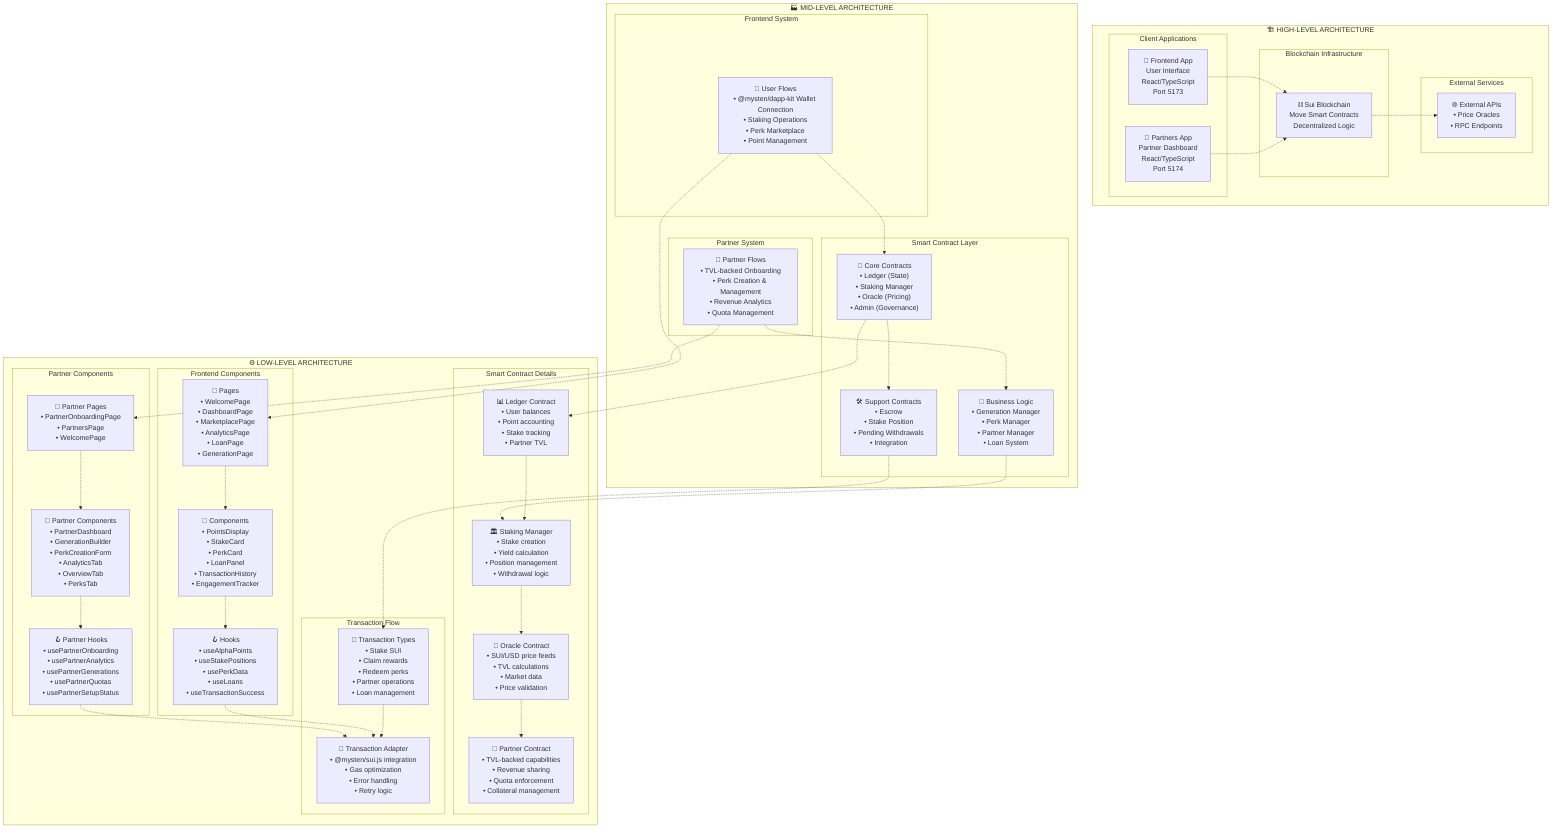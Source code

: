 graph TB
    subgraph "🏗️ HIGH-LEVEL ARCHITECTURE"
        subgraph "Client Applications"
            FRONTEND["👤 Frontend App<br/>User Interface<br/>React/TypeScript<br/>Port 5173"]
            PARTNERS["🤝 Partners App<br/>Partner Dashboard<br/>React/TypeScript<br/>Port 5174"]
        end
        
        subgraph "Blockchain Infrastructure"
            BLOCKCHAIN["⛓️ Sui Blockchain<br/>Move Smart Contracts<br/>Decentralized Logic"]
        end
        
        subgraph "External Services"
            SERVICES["🌐 External APIs<br/>• Price Oracles<br/>• RPC Endpoints"]
        end
    end
    
    subgraph "🏭 MID-LEVEL ARCHITECTURE"
        subgraph "Frontend System"
            USER_FLOWS["👤 User Flows<br/>• @mysten/dapp-kit Wallet Connection<br/>• Staking Operations<br/>• Perk Marketplace<br/>• Point Management"]
        end
        
        subgraph "Partner System"
            PARTNER_FLOWS["🤝 Partner Flows<br/>• TVL-backed Onboarding<br/>• Perk Creation & Management<br/>• Revenue Analytics<br/>• Quota Management"]
        end
        
        subgraph "Smart Contract Layer"
            CORE_CONTRACTS["🔐 Core Contracts<br/>• Ledger (State)<br/>• Staking Manager<br/>• Oracle (Pricing)<br/>• Admin (Governance)"]
            
            BUSINESS_LOGIC["💼 Business Logic<br/>• Generation Manager<br/>• Perk Manager<br/>• Partner Manager<br/>• Loan System"]
            
            SUPPORT_CONTRACTS["🛠️ Support Contracts<br/>• Escrow<br/>• Stake Position<br/>• Pending Withdrawals<br/>• Integration"]
        end
    end
    
    subgraph "⚙️ LOW-LEVEL ARCHITECTURE"
        subgraph "Frontend Components"
            FE_PAGES["📄 Pages<br/>• WelcomePage<br/>• DashboardPage<br/>• MarketplacePage<br/>• AnalyticsPage<br/>• LoanPage<br/>• GenerationPage"]
            
            FE_COMPONENTS["🧩 Components<br/>• PointsDisplay<br/>• StakeCard<br/>• PerkCard<br/>• LoanPanel<br/>• TransactionHistory<br/>• EngagementTracker"]
            
            FE_HOOKS["🪝 Hooks<br/>• useAlphaPoints<br/>• useStakePositions<br/>• usePerkData<br/>• useLoans<br/>• useTransactionSuccess"]
        end
        
        subgraph "Partner Components"
            PARTNER_PAGES["📄 Partner Pages<br/>• PartnerOnboardingPage<br/>• PartnersPage<br/>• WelcomePage"]
            
            PARTNER_COMPONENTS["🧩 Partner Components<br/>• PartnerDashboard<br/>• GenerationBuilder<br/>• PerkCreationForm<br/>• AnalyticsTab<br/>• OverviewTab<br/>• PerksTab"]
            
            PARTNER_HOOKS["🪝 Partner Hooks<br/>• usePartnerOnboarding<br/>• usePartnerAnalytics<br/>• usePartnerGenerations<br/>• usePartnerQuotas<br/>• usePartnerSetupStatus"]
        end
        
        subgraph "Smart Contract Details"
            LEDGER_DETAIL["📊 Ledger Contract<br/>• User balances<br/>• Point accounting<br/>• Stake tracking<br/>• Partner TVL"]
            
            STAKING_DETAIL["🏛️ Staking Manager<br/>• Stake creation<br/>• Yield calculation<br/>• Position management<br/>• Withdrawal logic"]
            
            ORACLE_DETAIL["🔮 Oracle Contract<br/>• SUI/USD price feeds<br/>• TVL calculations<br/>• Market data<br/>• Price validation"]
            
            PARTNER_DETAIL["🤝 Partner Contract<br/>• TVL-backed capabilities<br/>• Revenue sharing<br/>• Quota enforcement<br/>• Collateral management"]
        end
        
        subgraph "Transaction Flow"
            TX_FLOW["💸 Transaction Types<br/>• Stake SUI<br/>• Claim rewards<br/>• Redeem perks<br/>• Partner operations<br/>• Loan management"]
            
            TX_ADAPTER["🔄 Transaction Adapter<br/>• @mysten/sui.js integration<br/>• Gas optimization<br/>• Error handling<br/>• Retry logic"]
        end
    end
    
    %% High-Level Connections
    FRONTEND -.-> BLOCKCHAIN
    PARTNERS -.-> BLOCKCHAIN
    BLOCKCHAIN -.-> SERVICES
    
    %% Mid-Level Connections
    USER_FLOWS -.-> CORE_CONTRACTS
    PARTNER_FLOWS -.-> BUSINESS_LOGIC
    CORE_CONTRACTS -.-> SUPPORT_CONTRACTS
    
    %% Low-Level Connections
    FE_PAGES -.-> FE_COMPONENTS
    FE_COMPONENTS -.-> FE_HOOKS
    PARTNER_PAGES -.-> PARTNER_COMPONENTS
    PARTNER_COMPONENTS -.-> PARTNER_HOOKS
    
    LEDGER_DETAIL -.-> STAKING_DETAIL
    STAKING_DETAIL -.-> ORACLE_DETAIL
    ORACLE_DETAIL -.-> PARTNER_DETAIL
    
    TX_FLOW -.-> TX_ADAPTER
    FE_HOOKS -.-> TX_ADAPTER
    PARTNER_HOOKS -.-> TX_ADAPTER
    
    %% Cross-Level Connections
    USER_FLOWS -.-> FE_PAGES
    PARTNER_FLOWS -.-> PARTNER_PAGES
    CORE_CONTRACTS -.-> LEDGER_DETAIL
    BUSINESS_LOGIC -.-> STAKING_DETAIL
    SUPPORT_CONTRACTS -.-> TX_FLOW